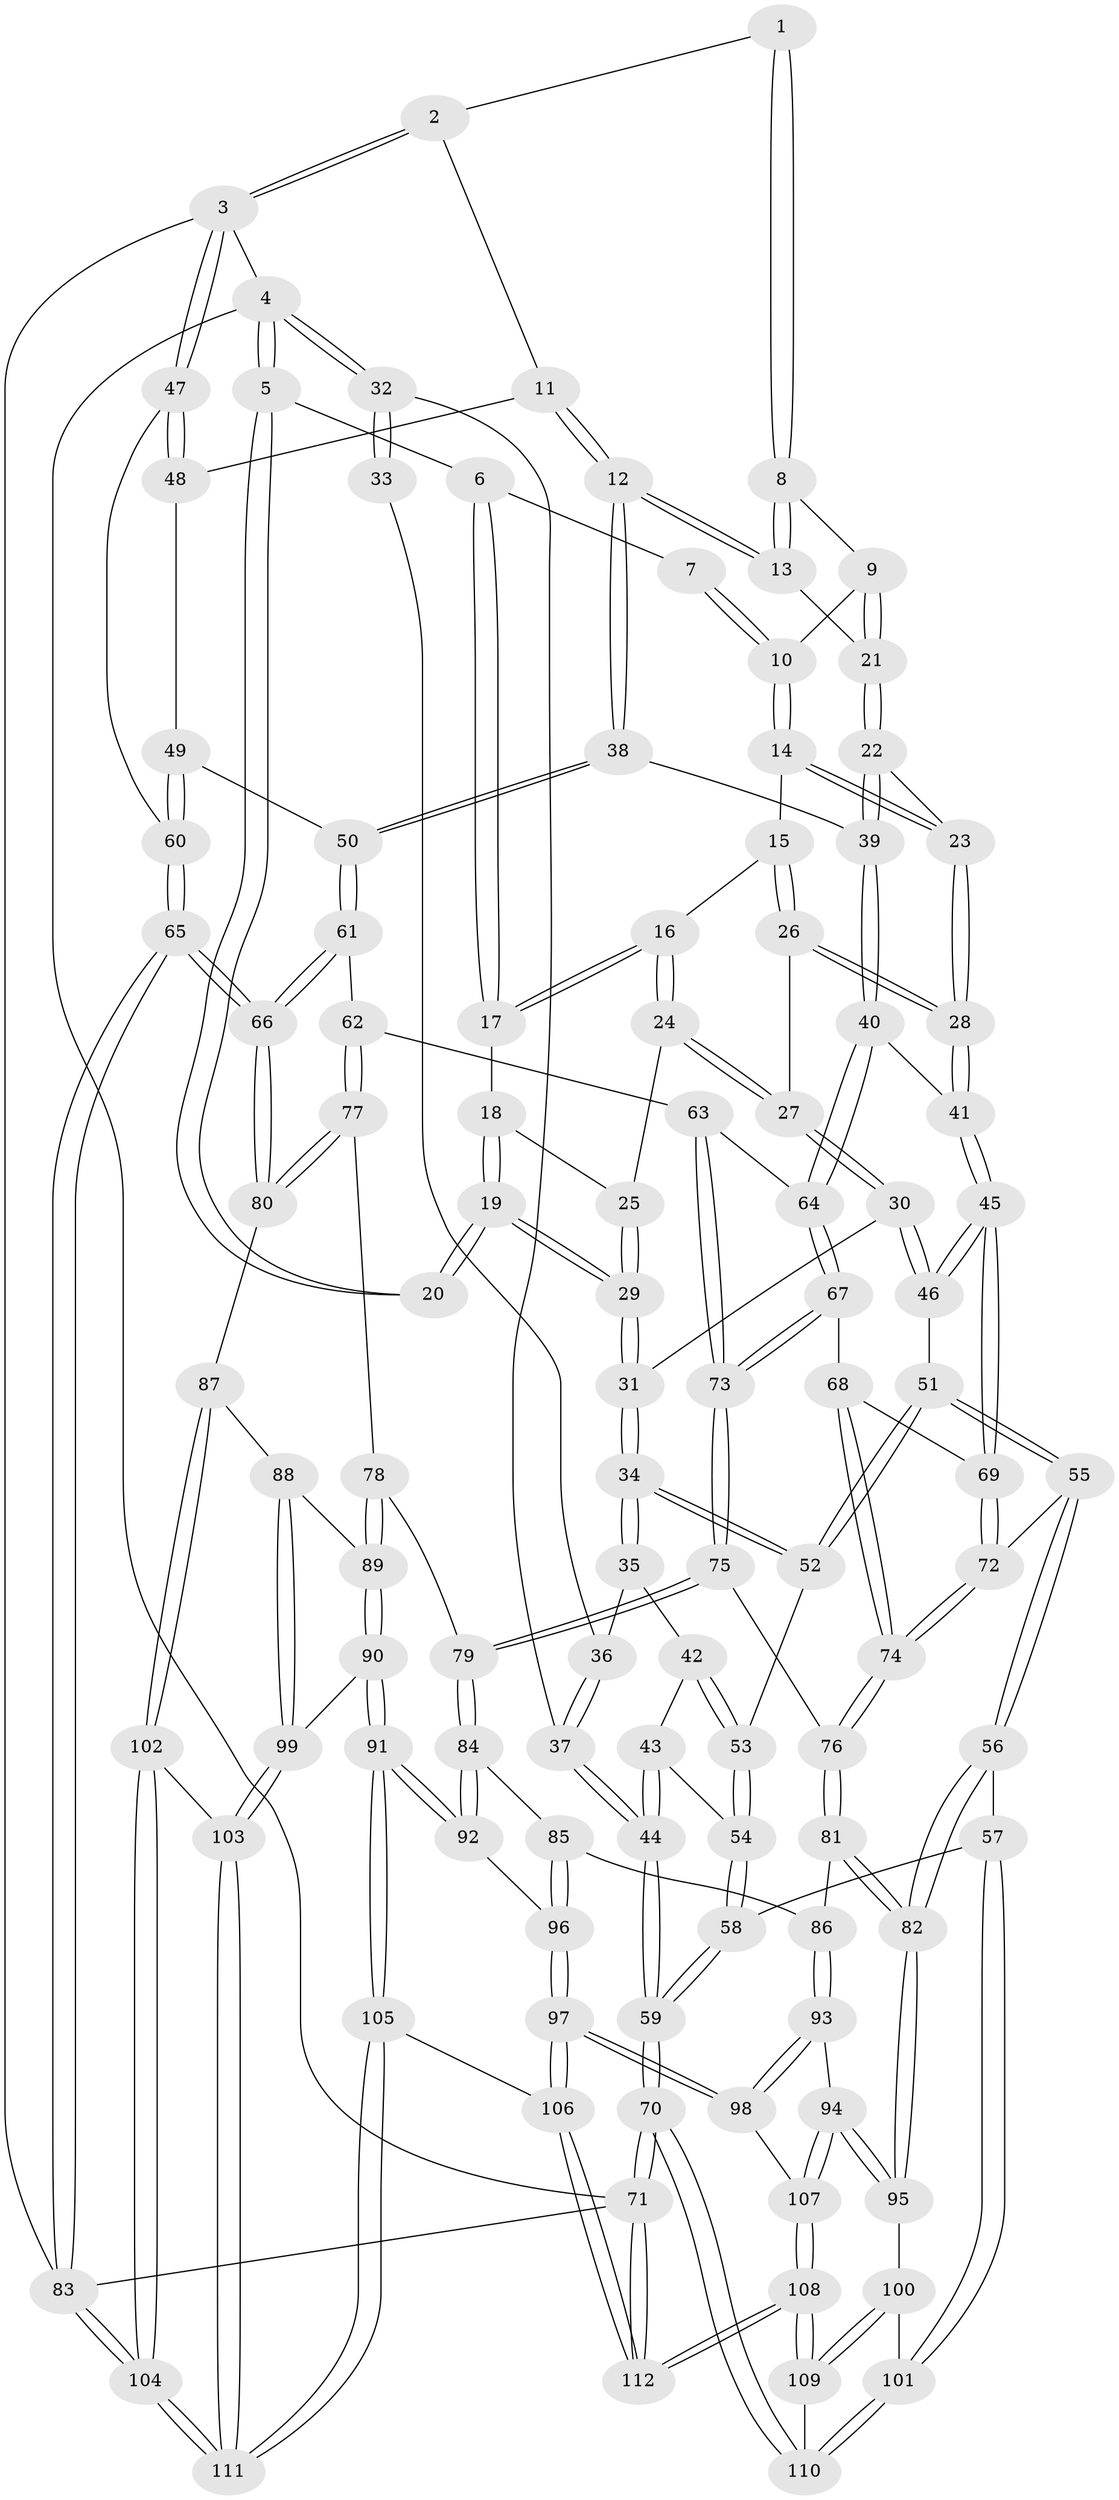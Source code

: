 // coarse degree distribution, {4: 0.28205128205128205, 8: 0.01282051282051282, 3: 0.14102564102564102, 5: 0.38461538461538464, 2: 0.01282051282051282, 7: 0.01282051282051282, 6: 0.15384615384615385}
// Generated by graph-tools (version 1.1) at 2025/21/03/04/25 18:21:44]
// undirected, 112 vertices, 277 edges
graph export_dot {
graph [start="1"]
  node [color=gray90,style=filled];
  1 [pos="+0.8066062752835662+0"];
  2 [pos="+0.9421305850746856+0"];
  3 [pos="+1+0"];
  4 [pos="+0+0"];
  5 [pos="+0+0"];
  6 [pos="+0.32272162372577695+0"];
  7 [pos="+0.5600692667226559+0"];
  8 [pos="+0.7390338138835809+0.003969239658088537"];
  9 [pos="+0.5946110130622286+0.024735139545896356"];
  10 [pos="+0.5808460215084937+0.008402852027230635"];
  11 [pos="+0.8762170672139528+0.15003141664210717"];
  12 [pos="+0.8112421986356813+0.189523538186272"];
  13 [pos="+0.7353951563616097+0.11415344161996015"];
  14 [pos="+0.48371474326322594+0.09599970122529747"];
  15 [pos="+0.46714684715794325+0.0940864609310114"];
  16 [pos="+0.44842801424120693+0.0897420094066447"];
  17 [pos="+0.3370500848452126+0"];
  18 [pos="+0.31231638494156394+0.040565161937477806"];
  19 [pos="+0.2506446429017439+0.1419552637798282"];
  20 [pos="+0.1945699697221562+0.1189241403192684"];
  21 [pos="+0.635797269957797+0.08304212974218686"];
  22 [pos="+0.5775399774187646+0.17708340388574798"];
  23 [pos="+0.5063110611860546+0.13748767918736274"];
  24 [pos="+0.4032859322485409+0.1556302414931171"];
  25 [pos="+0.3906134550875511+0.15338085539343535"];
  26 [pos="+0.4331434066606704+0.2323585746221179"];
  27 [pos="+0.41957994636712065+0.22498828543271482"];
  28 [pos="+0.4526999327784473+0.24623988318220746"];
  29 [pos="+0.2582368383808979+0.17620494736393597"];
  30 [pos="+0.293592173603129+0.23447577331557456"];
  31 [pos="+0.2588385924464996+0.20777075796496994"];
  32 [pos="+0+0"];
  33 [pos="+0.13123922281876726+0.12688811532626834"];
  34 [pos="+0.1950965508317233+0.2603858785801763"];
  35 [pos="+0.10717066740653006+0.2333973013039162"];
  36 [pos="+0.1034075227012833+0.17453441882192944"];
  37 [pos="+0+0.05638473012753182"];
  38 [pos="+0.7837833127915809+0.25821987087685677"];
  39 [pos="+0.6091771519065245+0.32720874131405636"];
  40 [pos="+0.6024728409037193+0.3340740894425644"];
  41 [pos="+0.5102256126991145+0.3381659736563091"];
  42 [pos="+0.03868300317858221+0.2630881029322679"];
  43 [pos="+0.02025940485309207+0.26378496447386746"];
  44 [pos="+0+0.20252689126580486"];
  45 [pos="+0.3914353434300701+0.42268186170621774"];
  46 [pos="+0.3589077188802911+0.3976349728950722"];
  47 [pos="+1+0.2054734877354305"];
  48 [pos="+1+0.18080760869475707"];
  49 [pos="+0.8911369936244755+0.37968808026439593"];
  50 [pos="+0.8593532622852598+0.37415593238582373"];
  51 [pos="+0.18863181596409828+0.3797471974427675"];
  52 [pos="+0.17511213560775485+0.3626840471190185"];
  53 [pos="+0.13849954321075345+0.36487412680179276"];
  54 [pos="+0.07273842119267376+0.3964644545478949"];
  55 [pos="+0.17186636964885732+0.5727263386768082"];
  56 [pos="+0.03481687092518953+0.6639378591773463"];
  57 [pos="+0.011993652530224833+0.6683571299090414"];
  58 [pos="+0+0.6261057343340442"];
  59 [pos="+0+0.6245635320003329"];
  60 [pos="+1+0.46629443605099696"];
  61 [pos="+0.8087701940854553+0.5070161381423878"];
  62 [pos="+0.733471452745003+0.5438207356985417"];
  63 [pos="+0.6736890669773345+0.4899530353510451"];
  64 [pos="+0.6287485126879594+0.429102458735546"];
  65 [pos="+1+0.6592134666406242"];
  66 [pos="+1+0.6791924098427399"];
  67 [pos="+0.5021907725502089+0.5687599709880385"];
  68 [pos="+0.4174578872781098+0.5289824830309272"];
  69 [pos="+0.3845476277944654+0.4806301046780839"];
  70 [pos="+0+1"];
  71 [pos="+0+1"];
  72 [pos="+0.2220415286542151+0.5663810609095477"];
  73 [pos="+0.5327951263715393+0.6087964441663776"];
  74 [pos="+0.3714681051602325+0.7042549612766439"];
  75 [pos="+0.5572436983041795+0.6621448191545554"];
  76 [pos="+0.3730863160631086+0.7130298772952018"];
  77 [pos="+0.7185392113773414+0.6220026251014195"];
  78 [pos="+0.6722340859270846+0.6936115927454809"];
  79 [pos="+0.6066041844586869+0.7026829323897453"];
  80 [pos="+1+0.7131159409355904"];
  81 [pos="+0.3604733769155014+0.7546030241968361"];
  82 [pos="+0.3212012776579826+0.7981269805125798"];
  83 [pos="+1+1"];
  84 [pos="+0.5687110256156773+0.7707283307011341"];
  85 [pos="+0.5400544262282175+0.7961953440684937"];
  86 [pos="+0.5119196258967371+0.7959106584791287"];
  87 [pos="+1+0.7184905677606037"];
  88 [pos="+0.9407456681675498+0.7539345827859061"];
  89 [pos="+0.724221958120892+0.7565957449661157"];
  90 [pos="+0.7368643762862512+0.8811850643100291"];
  91 [pos="+0.6868736345879387+0.9186566440542481"];
  92 [pos="+0.6520565241626659+0.895747407076472"];
  93 [pos="+0.40169138137255295+0.8998026334940183"];
  94 [pos="+0.3532830422909927+0.8744923554047144"];
  95 [pos="+0.3230306368536659+0.8343418001539598"];
  96 [pos="+0.5312077081923949+0.8902285302989242"];
  97 [pos="+0.48883768094706226+0.9708326810027681"];
  98 [pos="+0.47546086519030334+0.9617481821501841"];
  99 [pos="+0.8113321761192144+0.9050361758092663"];
  100 [pos="+0.28303210152831093+0.8655884418052838"];
  101 [pos="+0.09436814917985002+0.8705434735125721"];
  102 [pos="+0.939286529629749+0.936367116477115"];
  103 [pos="+0.8416747107608193+0.9520860876849612"];
  104 [pos="+1+1"];
  105 [pos="+0.5800679294237243+1"];
  106 [pos="+0.5796779015204913+1"];
  107 [pos="+0.31755130859740455+1"];
  108 [pos="+0.18265899216286813+1"];
  109 [pos="+0.16025894905388918+1"];
  110 [pos="+0.1011227837650824+0.9151078862348794"];
  111 [pos="+0.8087695226040502+1"];
  112 [pos="+0.18208632736404562+1"];
  1 -- 2;
  1 -- 8;
  1 -- 8;
  2 -- 3;
  2 -- 3;
  2 -- 11;
  3 -- 4;
  3 -- 47;
  3 -- 47;
  3 -- 83;
  4 -- 5;
  4 -- 5;
  4 -- 32;
  4 -- 32;
  4 -- 71;
  5 -- 6;
  5 -- 20;
  5 -- 20;
  6 -- 7;
  6 -- 17;
  6 -- 17;
  7 -- 10;
  7 -- 10;
  8 -- 9;
  8 -- 13;
  8 -- 13;
  9 -- 10;
  9 -- 21;
  9 -- 21;
  10 -- 14;
  10 -- 14;
  11 -- 12;
  11 -- 12;
  11 -- 48;
  12 -- 13;
  12 -- 13;
  12 -- 38;
  12 -- 38;
  13 -- 21;
  14 -- 15;
  14 -- 23;
  14 -- 23;
  15 -- 16;
  15 -- 26;
  15 -- 26;
  16 -- 17;
  16 -- 17;
  16 -- 24;
  16 -- 24;
  17 -- 18;
  18 -- 19;
  18 -- 19;
  18 -- 25;
  19 -- 20;
  19 -- 20;
  19 -- 29;
  19 -- 29;
  21 -- 22;
  21 -- 22;
  22 -- 23;
  22 -- 39;
  22 -- 39;
  23 -- 28;
  23 -- 28;
  24 -- 25;
  24 -- 27;
  24 -- 27;
  25 -- 29;
  25 -- 29;
  26 -- 27;
  26 -- 28;
  26 -- 28;
  27 -- 30;
  27 -- 30;
  28 -- 41;
  28 -- 41;
  29 -- 31;
  29 -- 31;
  30 -- 31;
  30 -- 46;
  30 -- 46;
  31 -- 34;
  31 -- 34;
  32 -- 33;
  32 -- 33;
  32 -- 37;
  33 -- 36;
  34 -- 35;
  34 -- 35;
  34 -- 52;
  34 -- 52;
  35 -- 36;
  35 -- 42;
  36 -- 37;
  36 -- 37;
  37 -- 44;
  37 -- 44;
  38 -- 39;
  38 -- 50;
  38 -- 50;
  39 -- 40;
  39 -- 40;
  40 -- 41;
  40 -- 64;
  40 -- 64;
  41 -- 45;
  41 -- 45;
  42 -- 43;
  42 -- 53;
  42 -- 53;
  43 -- 44;
  43 -- 44;
  43 -- 54;
  44 -- 59;
  44 -- 59;
  45 -- 46;
  45 -- 46;
  45 -- 69;
  45 -- 69;
  46 -- 51;
  47 -- 48;
  47 -- 48;
  47 -- 60;
  48 -- 49;
  49 -- 50;
  49 -- 60;
  49 -- 60;
  50 -- 61;
  50 -- 61;
  51 -- 52;
  51 -- 52;
  51 -- 55;
  51 -- 55;
  52 -- 53;
  53 -- 54;
  53 -- 54;
  54 -- 58;
  54 -- 58;
  55 -- 56;
  55 -- 56;
  55 -- 72;
  56 -- 57;
  56 -- 82;
  56 -- 82;
  57 -- 58;
  57 -- 101;
  57 -- 101;
  58 -- 59;
  58 -- 59;
  59 -- 70;
  59 -- 70;
  60 -- 65;
  60 -- 65;
  61 -- 62;
  61 -- 66;
  61 -- 66;
  62 -- 63;
  62 -- 77;
  62 -- 77;
  63 -- 64;
  63 -- 73;
  63 -- 73;
  64 -- 67;
  64 -- 67;
  65 -- 66;
  65 -- 66;
  65 -- 83;
  65 -- 83;
  66 -- 80;
  66 -- 80;
  67 -- 68;
  67 -- 73;
  67 -- 73;
  68 -- 69;
  68 -- 74;
  68 -- 74;
  69 -- 72;
  69 -- 72;
  70 -- 71;
  70 -- 71;
  70 -- 110;
  70 -- 110;
  71 -- 112;
  71 -- 112;
  71 -- 83;
  72 -- 74;
  72 -- 74;
  73 -- 75;
  73 -- 75;
  74 -- 76;
  74 -- 76;
  75 -- 76;
  75 -- 79;
  75 -- 79;
  76 -- 81;
  76 -- 81;
  77 -- 78;
  77 -- 80;
  77 -- 80;
  78 -- 79;
  78 -- 89;
  78 -- 89;
  79 -- 84;
  79 -- 84;
  80 -- 87;
  81 -- 82;
  81 -- 82;
  81 -- 86;
  82 -- 95;
  82 -- 95;
  83 -- 104;
  83 -- 104;
  84 -- 85;
  84 -- 92;
  84 -- 92;
  85 -- 86;
  85 -- 96;
  85 -- 96;
  86 -- 93;
  86 -- 93;
  87 -- 88;
  87 -- 102;
  87 -- 102;
  88 -- 89;
  88 -- 99;
  88 -- 99;
  89 -- 90;
  89 -- 90;
  90 -- 91;
  90 -- 91;
  90 -- 99;
  91 -- 92;
  91 -- 92;
  91 -- 105;
  91 -- 105;
  92 -- 96;
  93 -- 94;
  93 -- 98;
  93 -- 98;
  94 -- 95;
  94 -- 95;
  94 -- 107;
  94 -- 107;
  95 -- 100;
  96 -- 97;
  96 -- 97;
  97 -- 98;
  97 -- 98;
  97 -- 106;
  97 -- 106;
  98 -- 107;
  99 -- 103;
  99 -- 103;
  100 -- 101;
  100 -- 109;
  100 -- 109;
  101 -- 110;
  101 -- 110;
  102 -- 103;
  102 -- 104;
  102 -- 104;
  103 -- 111;
  103 -- 111;
  104 -- 111;
  104 -- 111;
  105 -- 106;
  105 -- 111;
  105 -- 111;
  106 -- 112;
  106 -- 112;
  107 -- 108;
  107 -- 108;
  108 -- 109;
  108 -- 109;
  108 -- 112;
  108 -- 112;
  109 -- 110;
}
